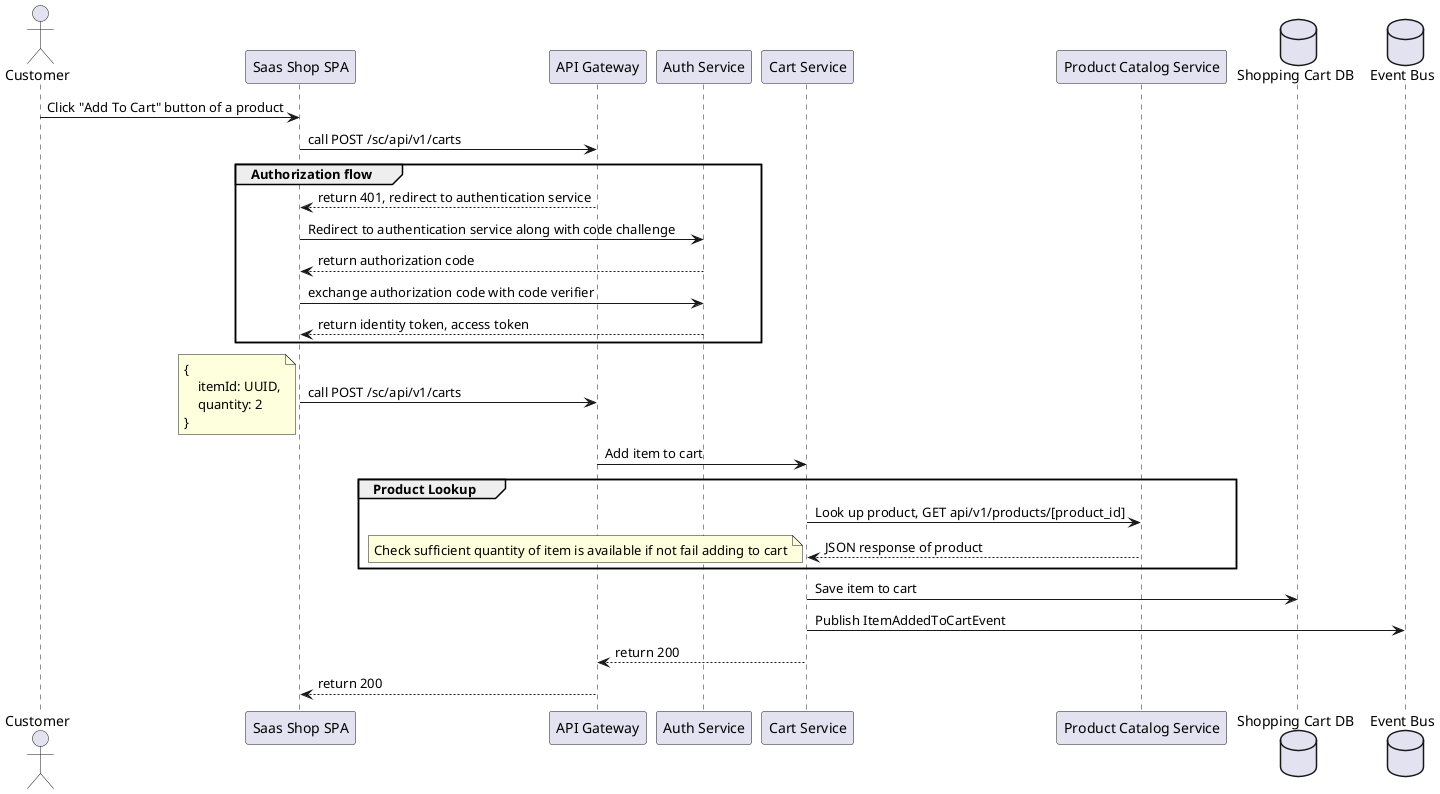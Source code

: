@startuml
'https://plantuml.com/sequence-diagram

actor Customer as customer
participant "Saas Shop SPA" as spa
participant "API Gateway" as gateway
participant "Auth Service" as authentication
participant "Cart Service" as cart
participant "Product Catalog Service" as product
database "Shopping Cart DB" as cartDb
database "Event Bus" as kafka

customer -> spa : Click "Add To Cart" button of a product
spa -> gateway : call POST /sc/api/v1/carts

group Authorization flow
    gateway --> spa : return 401, redirect to authentication service
    spa -> authentication : Redirect to authentication service along with code challenge
    authentication --> spa : return authorization code
    spa -> authentication : exchange authorization code with code verifier
    authentication --> spa : return identity token, access token
end

spa -> gateway : call POST /sc/api/v1/carts
note left
    {
        itemId: UUID,
        quantity: 2
    }
end note
gateway -> cart : Add item to cart

group Product Lookup
    cart -> product : Look up product, GET api/v1/products/[product_id]
    product --> cart : JSON response of product
    note left
        Check sufficient quantity of item is available if not fail adding to cart
    end note
end

cart -> cartDb : Save item to cart
cart -> kafka : Publish ItemAddedToCartEvent

cart --> gateway : return 200
gateway --> spa : return 200

@enduml